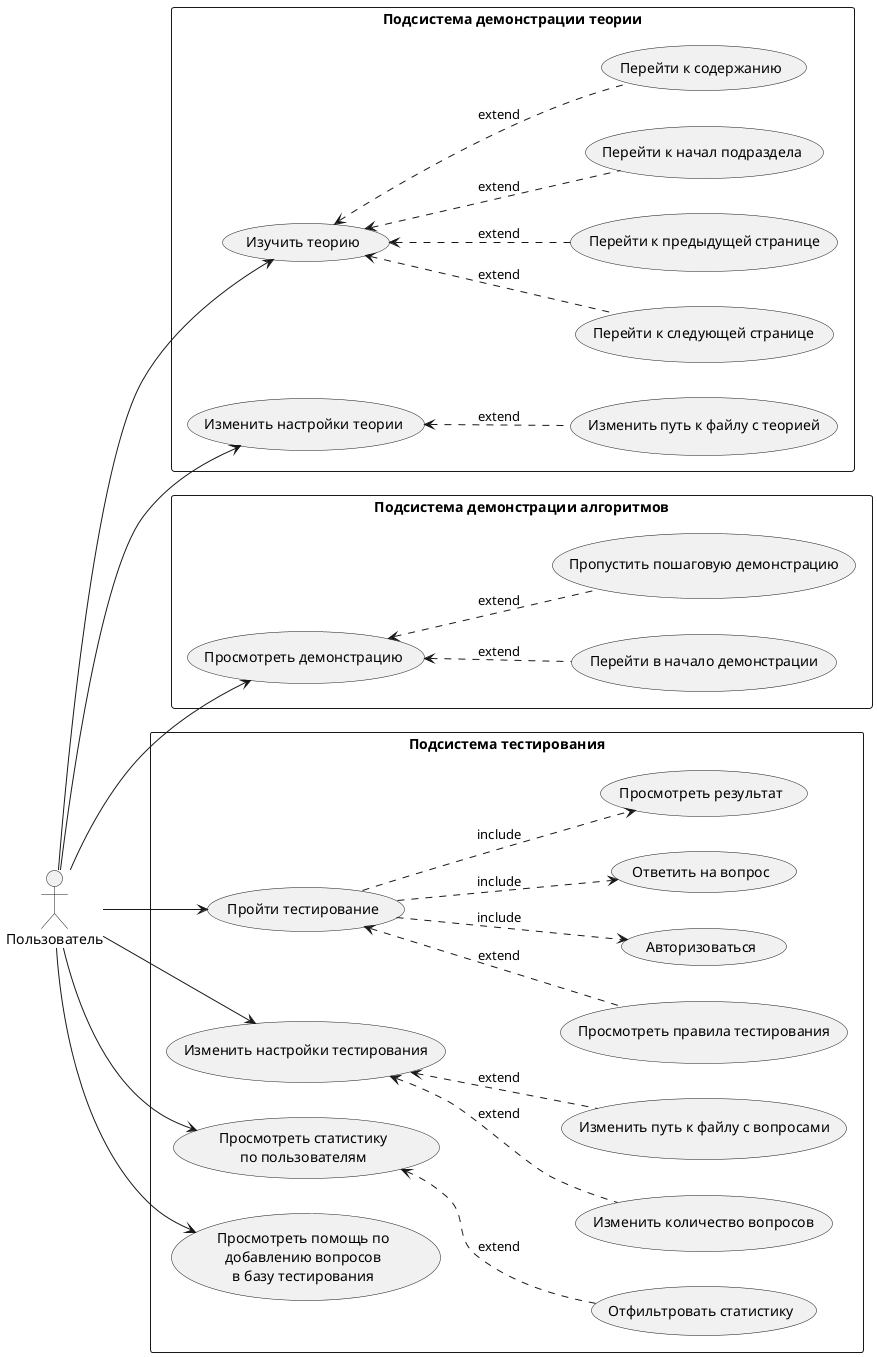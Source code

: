 @startuml
'https://plantuml.com/use-case-diagram

left to right direction

:Пользователь: as user

rectangle "Подсистема демонстрации теории" {
    user --> (Изучить теорию)
    (Изучить теорию) <.. (Перейти к следующей странице) : extend
    (Изучить теорию) <.. (Перейти к предыдущей странице) : extend
    (Изучить теорию) <.. (Перейти к начал подраздела) : extend
    (Изучить теорию) <.. (Перейти к содержанию) : extend

    user --> (Изменить настройки теории)
    (Изменить настройки теории) <.. (Изменить путь к файлу с теорией) : extend
}

rectangle "Подсистема демонстрации алгоритмов" {
    user --> (Просмотреть демонстрацию)
    (Просмотреть демонстрацию) <.. (Перейти в начало демонстрации) : extend
    (Просмотреть демонстрацию) <.. (Пропустить пошаговую демонстрацию) : extend
}

rectangle "Подсистема тестирования"{
    user --> (Пройти тестирование)
    (Пройти тестирование) <.. (Просмотреть правила тестирования) : extend
    (Пройти тестирование) ..> (Авторизоваться) : include
    (Пройти тестирование) ..> (Ответить на вопрос) : include
    (Пройти тестирование) ..> (Просмотреть результат) : include

    user --> (Изменить настройки тестирования)
    (Изменить настройки тестирования) <.. (Изменить количество вопросов) : extend
    (Изменить настройки тестирования) <.. (Изменить путь к файлу с вопросами) : extend

    user --> (Просмотреть статистику\nпо пользователям)
    (Просмотреть статистику\nпо пользователям) <.. (Отфильтровать статистику) : extend

    user --> (Просмотреть помощь по\nдобавлению вопросов\nв базу тестирования)
}

@enduml